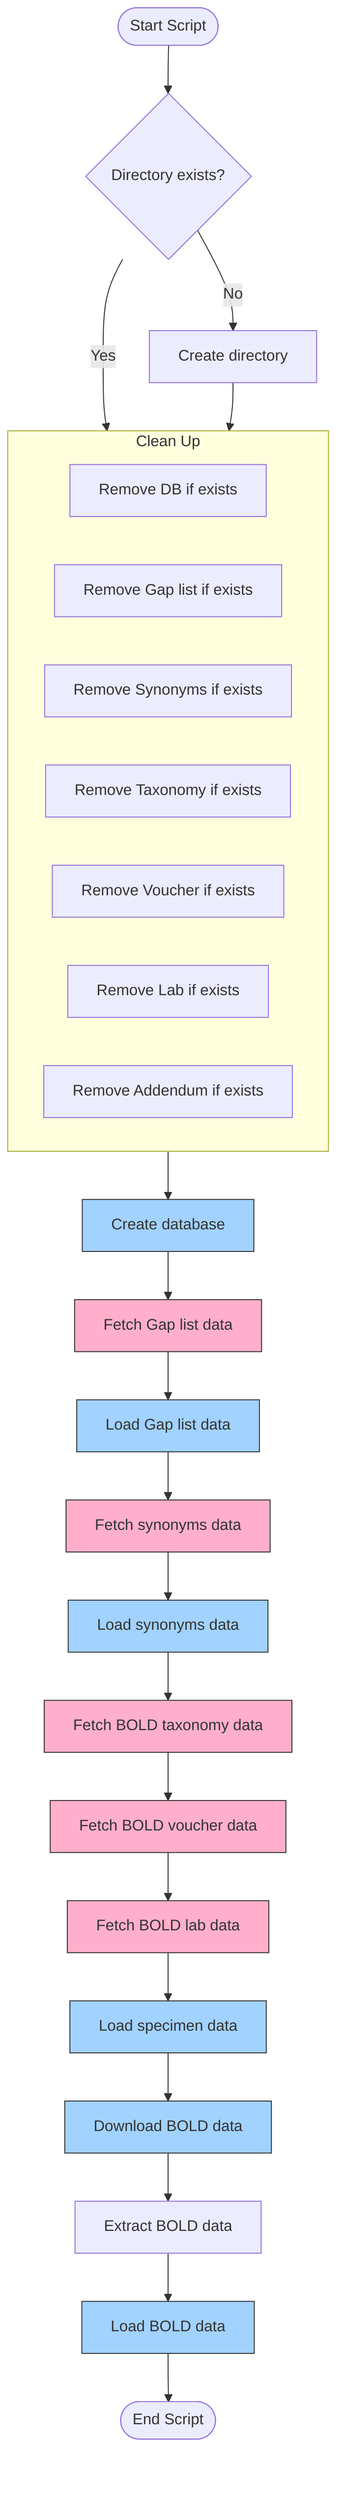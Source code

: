 flowchart TD
    Start([Start Script]) --> CheckDir{Directory exists?}
    CheckDir -->|No| CreateDir[Create directory]
    CheckDir -->|Yes| CleanUp
    CreateDir --> CleanUp

    subgraph CleanUp[Clean Up]
        RemoveDB[Remove DB if exists]
        RemoveGaplist[Remove Gap list if exists]
        RemoveSynonyms[Remove Synonyms if exists]
        RemoveTaxonomy[Remove Taxonomy if exists]
        RemoveVoucher[Remove Voucher if exists]
        RemoveLab[Remove Lab if exists]
        RemoveAddendum[Remove Addendum if exists]
    end

    CleanUp --> CreateDB[Create database]
    CreateDB --> FetchTargetList[Fetch Gap list data]
    FetchTargetList --> LoadTargetList[Load Gap list data]

    LoadTargetList --> FetchSynonyms[Fetch synonyms data]
    FetchSynonyms --> LoadSynonyms[Load synonyms data]

    LoadSynonyms --> FetchTaxonomy[Fetch BOLD taxonomy data]
    FetchTaxonomy --> FetchVoucher[Fetch BOLD voucher data]
    FetchVoucher --> FetchLab[Fetch BOLD lab data]

    FetchLab --> LoadSpecimens[Load specimen data]
    LoadSpecimens --> FetchBold[Download BOLD data]
    FetchBold --> ExtractBold[Extract BOLD data]
    ExtractBold --> LoadBold[Load BOLD data]

    LoadBold --> End([End Script])

    class CreateDB,LoadTargetList,LoadSynonyms,LoadSpecimens,FetchBold,LoadBold pythonScript;
    class FetchTargetList,FetchSynonyms,FetchTaxonomy,FetchVoucher,FetchLab curlCommand;

    classDef pythonScript fill:#a2d2ff,stroke:#333,stroke-width:1px;
    classDef curlCommand fill:#ffafcc,stroke:#333,stroke-width:1px;
